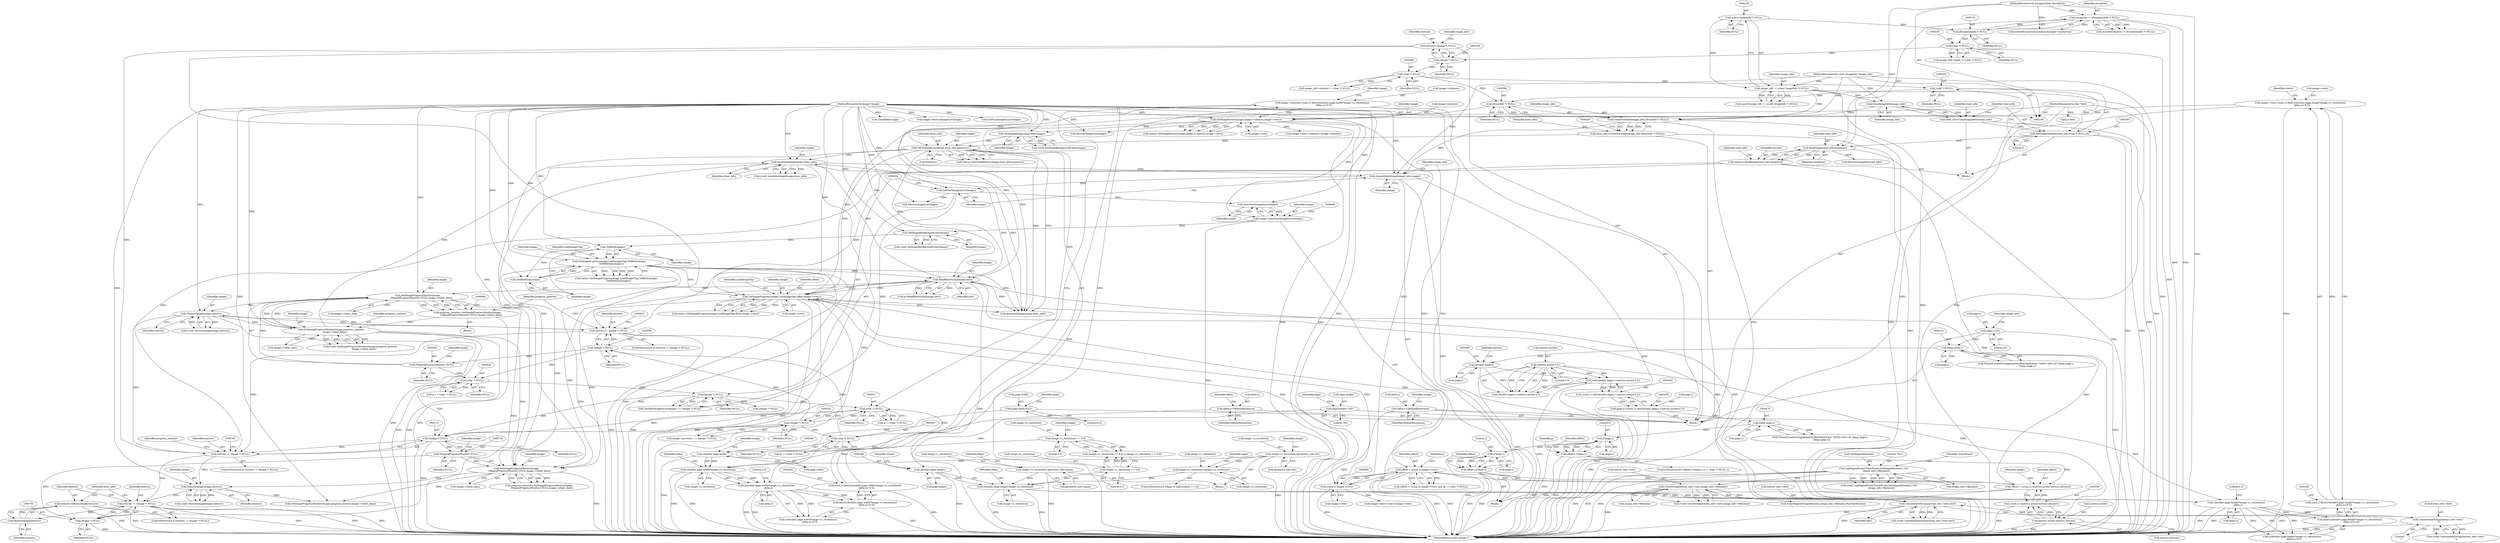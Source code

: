 digraph "0_ImageMagick_f6e9d0d9955e85bdd7540b251cd50d598dacc5e6_66@pointer" {
"1000755" [label="(Call,texture=DestroyImage(texture))"];
"1000757" [label="(Call,DestroyImage(texture))"];
"1000750" [label="(Call,texture != (Image *) NULL)"];
"1000733" [label="(Call,TextureImage(image,texture))"];
"1000723" [label="(Call,SetImageProgressMonitor(image,\n        (MagickProgressMonitor) NULL,image->client_data))"];
"1000623" [label="(Call,AnnotateImage(image,draw_info))"];
"1000615" [label="(Call,SetImageProgressMonitor(image,progress_monitor,\n          image->client_data))"];
"1000610" [label="(Call,TextureImage(image,texture))"];
"1000600" [label="(Call,SetImageProgressMonitor(image,\n          (MagickProgressMonitor) NULL,image->client_data))"];
"1000572" [label="(Call,ReadBlobString(image,text))"];
"1000558" [label="(Call,SetImageProgress(image,LoadImageTag,offset,image->rows))"];
"1000701" [label="(Call,SetImageProgress(image,LoadImagesTag,TellBlob(image),\n      GetBlobSize(image)))"];
"1000706" [label="(Call,GetBlobSize(image))"];
"1000704" [label="(Call,TellBlob(image))"];
"1000697" [label="(Call,SetImageBackgroundColor(image))"];
"1000683" [label="(Call,image=SyncNextImageInList(image))"];
"1000685" [label="(Call,SyncNextImageInList(image))"];
"1000651" [label="(Call,GetNextImageInList(image))"];
"1000646" [label="(Call,AcquireNextImage(image_info,image))"];
"1000387" [label="(Call,CloneDrawInfo(image_info,(DrawInfo *) NULL))"];
"1000354" [label="(Call,CloneImageInfo(image_info))"];
"1000123" [label="(Call,image_info != (const ImageInfo *) NULL)"];
"1000107" [label="(MethodParameterIn,const ImageInfo *image_info)"];
"1000125" [label="(Call,(const ImageInfo *) NULL)"];
"1000389" [label="(Call,(DrawInfo *) NULL)"];
"1000347" [label="(Call,(char *) NULL)"];
"1000339" [label="(Call,(Image *) NULL)"];
"1000244" [label="(Call,(char *) NULL)"];
"1000152" [label="(Call,(ExceptionInfo *) NULL)"];
"1000358" [label="(Call,(void *) NULL)"];
"1000108" [label="(MethodParameterIn,Image *image)"];
"1000428" [label="(Call,GetTypeMetrics(image,draw_info,&metrics))"];
"1000383" [label="(Call,SetImageBackgroundColor(image))"];
"1000301" [label="(Call,SetImageExtent(image,image->columns,image->rows))"];
"1000255" [label="(Call,image->columns=(size_t) floor((((double) page.width*image->x_resolution)/\n     delta.x)+0.5))"];
"1000259" [label="(Call,(size_t) floor((((double) page.width*image->x_resolution)/\n     delta.x)+0.5))"];
"1000261" [label="(Call,floor((((double) page.width*image->x_resolution)/\n     delta.x)+0.5))"];
"1000263" [label="(Call,((double) page.width*image->x_resolution)/\n     delta.x)"];
"1000264" [label="(Call,(double) page.width*image->x_resolution)"];
"1000265" [label="(Call,(double) page.width)"];
"1000219" [label="(Call,page.width=612)"];
"1000192" [label="(Call,image->x_resolution=geometry_info.rho)"];
"1000173" [label="(Call,image->x_resolution == 0.0)"];
"1000161" [label="(Call,delta.x=DefaultResolution)"];
"1000277" [label="(Call,image->rows=(size_t) floor((((double) page.height*image->y_resolution)/\n     delta.y)+0.5))"];
"1000281" [label="(Call,(size_t) floor((((double) page.height*image->y_resolution)/\n     delta.y)+0.5))"];
"1000283" [label="(Call,floor((((double) page.height*image->y_resolution)/\n     delta.y)+0.5))"];
"1000285" [label="(Call,((double) page.height*image->y_resolution)/\n     delta.y)"];
"1000286" [label="(Call,(double) page.height*image->y_resolution)"];
"1000287" [label="(Call,(double) page.height)"];
"1000224" [label="(Call,page.height=792)"];
"1000199" [label="(Call,image->y_resolution=geometry_info.sigma)"];
"1000178" [label="(Call,image->y_resolution == 0.0)"];
"1000212" [label="(Call,image->y_resolution=image->x_resolution)"];
"1000166" [label="(Call,delta.y=DefaultResolution)"];
"1000385" [label="(Call,draw_info=CloneDrawInfo(image_info,(DrawInfo *) NULL))"];
"1000536" [label="(Call,offset+=(ssize_t) (metrics.ascent-metrics.descent))"];
"1000538" [label="(Call,(ssize_t) (metrics.ascent-metrics.descent))"];
"1000540" [label="(Call,metrics.ascent-metrics.descent)"];
"1000453" [label="(Call,metrics.ascent-0.5)"];
"1000639" [label="(Call,offset=2*page.y)"];
"1000641" [label="(Call,2*page.y)"];
"1000509" [label="(Call,2*page.y)"];
"1000469" [label="(Call,(long) page.y)"];
"1000440" [label="(Call,page.y=(ssize_t) ceil((double) page.y+metrics.ascent-0.5))"];
"1000444" [label="(Call,(ssize_t) ceil((double) page.y+metrics.ascent-0.5))"];
"1000446" [label="(Call,ceil((double) page.y+metrics.ascent-0.5))"];
"1000448" [label="(Call,(double) page.y)"];
"1000413" [label="(Call,(long) page.y)"];
"1000234" [label="(Call,page.y=43)"];
"1000577" [label="(Call,offset < (ssize_t) image->rows)"];
"1000579" [label="(Call,(ssize_t) image->rows)"];
"1000507" [label="(Call,offset=2*page.y)"];
"1000522" [label="(Call,ConcatenateString(&draw_info->text,text))"];
"1000530" [label="(Call,ConcatenateString(&draw_info->text,\"\n\"))"];
"1000394" [label="(Call,CloneString(&draw_info->text,image_info->filename))"];
"1000142" [label="(Call,LogMagickEvent(TraceEvent,GetMagickModule(),\"%s\",\n      image_info->filename))"];
"1000109" [label="(MethodParameterIn,char *text)"];
"1000602" [label="(Call,(MagickProgressMonitor) NULL)"];
"1000593" [label="(Call,(Image *) NULL)"];
"1000552" [label="(Call,(Image *) NULL)"];
"1000516" [label="(Call,(char *) NULL)"];
"1000653" [label="(Call,(Image *) NULL)"];
"1000629" [label="(Call,(char *) NULL)"];
"1000586" [label="(Call,(char *) NULL)"];
"1000591" [label="(Call,texture != (Image *) NULL)"];
"1000337" [label="(Call,texture=(Image *) NULL)"];
"1000372" [label="(Call,texture=ReadImage(read_info,exception))"];
"1000374" [label="(Call,ReadImage(read_info,exception))"];
"1000356" [label="(Call,SetImageInfoBlob(read_info,(void *) NULL,0))"];
"1000352" [label="(Call,read_info=CloneImageInfo(image_info))"];
"1000150" [label="(Call,exception != (ExceptionInfo *) NULL)"];
"1000110" [label="(MethodParameterIn,ExceptionInfo *exception)"];
"1000598" [label="(Call,progress_monitor=SetImageProgressMonitor(image,\n          (MagickProgressMonitor) NULL,image->client_data))"];
"1000725" [label="(Call,(MagickProgressMonitor) NULL)"];
"1000716" [label="(Call,(Image *) NULL)"];
"1000714" [label="(Call,texture != (Image *) NULL)"];
"1000752" [label="(Call,(Image *) NULL)"];
"1000193" [label="(Call,image->x_resolution)"];
"1000588" [label="(Identifier,NULL)"];
"1000387" [label="(Call,CloneDrawInfo(image_info,(DrawInfo *) NULL))"];
"1000550" [label="(Identifier,image)"];
"1000355" [label="(Identifier,image_info)"];
"1000541" [label="(Call,metrics.ascent)"];
"1000507" [label="(Call,offset=2*page.y)"];
"1000200" [label="(Call,image->y_resolution)"];
"1000723" [label="(Call,SetImageProgressMonitor(image,\n        (MagickProgressMonitor) NULL,image->client_data))"];
"1000267" [label="(Call,page.width)"];
"1000183" [label="(Block,)"];
"1000647" [label="(Identifier,image_info)"];
"1000352" [label="(Call,read_info=CloneImageInfo(image_info))"];
"1000354" [label="(Call,CloneImageInfo(image_info))"];
"1000314" [label="(Call,InheritException(exception,&image->exception))"];
"1000203" [label="(Call,geometry_info.sigma)"];
"1000281" [label="(Call,(size_t) floor((((double) page.height*image->y_resolution)/\n     delta.y)+0.5))"];
"1000758" [label="(Identifier,texture)"];
"1000274" [label="(Identifier,delta)"];
"1000641" [label="(Call,2*page.y)"];
"1000629" [label="(Call,(char *) NULL)"];
"1000261" [label="(Call,floor((((double) page.width*image->x_resolution)/\n     delta.x)+0.5))"];
"1000697" [label="(Call,SetImageBackgroundColor(image))"];
"1000273" [label="(Call,delta.x)"];
"1000643" [label="(Call,page.y)"];
"1000306" [label="(Call,image->rows)"];
"1000662" [label="(Call,(Image *) NULL)"];
"1000552" [label="(Call,(Image *) NULL)"];
"1000270" [label="(Call,image->x_resolution)"];
"1000284" [label="(Call,(((double) page.height*image->y_resolution)/\n     delta.y)+0.5)"];
"1000161" [label="(Call,delta.x=DefaultResolution)"];
"1000143" [label="(Identifier,TraceEvent)"];
"1000665" [label="(Call,image->next->columns=image->columns)"];
"1000286" [label="(Call,(double) page.height*image->y_resolution)"];
"1000520" [label="(Call,(void) ConcatenateString(&draw_info->text,text))"];
"1000376" [label="(Identifier,exception)"];
"1000357" [label="(Identifier,read_info)"];
"1000386" [label="(Identifier,draw_info)"];
"1000558" [label="(Call,SetImageProgress(image,LoadImageTag,offset,image->rows))"];
"1000559" [label="(Identifier,image)"];
"1000283" [label="(Call,floor((((double) page.height*image->y_resolution)/\n     delta.y)+0.5))"];
"1000460" [label="(Call,FormatLocaleString(geometry,MaxTextExtent,\"0x0%+ld%+ld\",(long) page.x,\n    (long) page.y))"];
"1000339" [label="(Call,(Image *) NULL)"];
"1000219" [label="(Call,page.width=612)"];
"1000699" [label="(Call,status=SetImageProgress(image,LoadImagesTag,TellBlob(image),\n      GetBlobSize(image)))"];
"1000383" [label="(Call,SetImageBackgroundColor(image))"];
"1000698" [label="(Identifier,image)"];
"1000373" [label="(Identifier,texture)"];
"1000177" [label="(Literal,0.0)"];
"1000231" [label="(Identifier,page)"];
"1000617" [label="(Identifier,progress_monitor)"];
"1000429" [label="(Identifier,image)"];
"1000562" [label="(Call,image->rows)"];
"1000278" [label="(Call,image->rows)"];
"1000586" [label="(Call,(char *) NULL)"];
"1000123" [label="(Call,image_info != (const ImageInfo *) NULL)"];
"1000256" [label="(Call,image->columns)"];
"1000246" [label="(Identifier,NULL)"];
"1000381" [label="(Call,(void) SetImageBackgroundColor(image))"];
"1000142" [label="(Call,LogMagickEvent(TraceEvent,GetMagickModule(),\"%s\",\n      image_info->filename))"];
"1000285" [label="(Call,((double) page.height*image->y_resolution)/\n     delta.y)"];
"1000770" [label="(MethodReturn,static Image *)"];
"1000404" [label="(Call,FormatLocaleString(geometry,MaxTextExtent,\"0x0%+ld%+ld\",(long) page.x,\n    (long) page.y))"];
"1000591" [label="(Call,texture != (Image *) NULL)"];
"1000167" [label="(Call,delta.y)"];
"1000659" [label="(Call,DestroyImageList(image))"];
"1000276" [label="(Literal,0.5)"];
"1000374" [label="(Call,ReadImage(read_info,exception))"];
"1000358" [label="(Call,(void *) NULL)"];
"1000721" [label="(Call,progress_monitor=SetImageProgressMonitor(image,\n        (MagickProgressMonitor) NULL,image->client_data))"];
"1000650" [label="(Call,GetNextImageInList(image) == (Image *) NULL)"];
"1000756" [label="(Identifier,texture)"];
"1000379" [label="(Call,DestroyImageInfo(read_info))"];
"1000345" [label="(Identifier,image_info)"];
"1000199" [label="(Call,image->y_resolution=geometry_info.sigma)"];
"1000585" [label="(Identifier,p)"];
"1000615" [label="(Call,SetImageProgressMonitor(image,progress_monitor,\n          image->client_data))"];
"1000108" [label="(MethodParameterIn,Image *image)"];
"1000110" [label="(MethodParameterIn,ExceptionInfo *exception)"];
"1000605" [label="(Call,image->client_data)"];
"1000686" [label="(Identifier,image)"];
"1000577" [label="(Call,offset < (ssize_t) image->rows)"];
"1000621" [label="(Call,(void) AnnotateImage(image,draw_info))"];
"1000295" [label="(Call,delta.y)"];
"1000440" [label="(Call,page.y=(ssize_t) ceil((double) page.y+metrics.ascent-0.5))"];
"1000152" [label="(Call,(ExceptionInfo *) NULL)"];
"1000302" [label="(Identifier,image)"];
"1000765" [label="(Call,CloseBlob(image))"];
"1000212" [label="(Call,image->y_resolution=image->x_resolution)"];
"1000296" [label="(Identifier,delta)"];
"1000727" [label="(Identifier,NULL)"];
"1000431" [label="(Call,&metrics)"];
"1000255" [label="(Call,image->columns=(size_t) floor((((double) page.width*image->x_resolution)/\n     delta.x)+0.5))"];
"1000531" [label="(Call,&draw_info->text)"];
"1000608" [label="(Call,(void) TextureImage(image,texture))"];
"1000561" [label="(Identifier,offset)"];
"1000523" [label="(Call,&draw_info->text)"];
"1000221" [label="(Identifier,page)"];
"1000722" [label="(Identifier,progress_monitor)"];
"1000244" [label="(Call,(char *) NULL)"];
"1000174" [label="(Call,image->x_resolution)"];
"1000234" [label="(Call,page.y=43)"];
"1000124" [label="(Identifier,image_info)"];
"1000596" [label="(Block,)"];
"1000146" [label="(Call,image_info->filename)"];
"1000516" [label="(Call,(char *) NULL)"];
"1000375" [label="(Identifier,read_info)"];
"1000360" [label="(Identifier,NULL)"];
"1000757" [label="(Call,DestroyImage(texture))"];
"1000613" [label="(Call,(void) SetImageProgressMonitor(image,progress_monitor,\n          image->client_data))"];
"1000173" [label="(Call,image->x_resolution == 0.0)"];
"1000511" [label="(Call,page.y)"];
"1000299" [label="(Call,status=SetImageExtent(image,image->columns,image->rows))"];
"1000648" [label="(Identifier,image)"];
"1000240" [label="(Call,image_info->page != (char *) NULL)"];
"1000515" [label="(Identifier,p)"];
"1000235" [label="(Call,page.y)"];
"1000399" [label="(Call,image_info->filename)"];
"1000347" [label="(Call,(char *) NULL)"];
"1000389" [label="(Call,(DrawInfo *) NULL)"];
"1000755" [label="(Call,texture=DestroyImage(texture))"];
"1000725" [label="(Call,(MagickProgressMonitor) NULL)"];
"1000685" [label="(Call,SyncNextImageInList(image))"];
"1000430" [label="(Identifier,draw_info)"];
"1000572" [label="(Call,ReadBlobString(image,text))"];
"1000510" [label="(Literal,2)"];
"1000182" [label="(Literal,0.0)"];
"1000453" [label="(Call,metrics.ascent-0.5)"];
"1000444" [label="(Call,(ssize_t) ceil((double) page.y+metrics.ascent-0.5))"];
"1000457" [label="(Literal,0.5)"];
"1000469" [label="(Call,(long) page.y)"];
"1000702" [label="(Identifier,image)"];
"1000279" [label="(Identifier,image)"];
"1000298" [label="(Literal,0.5)"];
"1000612" [label="(Identifier,texture)"];
"1000226" [label="(Identifier,page)"];
"1000604" [label="(Identifier,NULL)"];
"1000530" [label="(Call,ConcatenateString(&draw_info->text,\"\n\"))"];
"1000695" [label="(Call,(void) SetImageBackgroundColor(image))"];
"1000570" [label="(Call,p=ReadBlobString(image,text))"];
"1000238" [label="(Literal,43)"];
"1000760" [label="(Identifier,draw_info)"];
"1000149" [label="(Call,assert(exception != (ExceptionInfo *) NULL))"];
"1000201" [label="(Identifier,image)"];
"1000652" [label="(Identifier,image)"];
"1000574" [label="(Identifier,text)"];
"1000180" [label="(Identifier,image)"];
"1000506" [label="(ControlStructure,for (offset=2*page.y; p != (char *) NULL; ))"];
"1000125" [label="(Call,(const ImageInfo *) NULL)"];
"1000395" [label="(Call,&draw_info->text)"];
"1000107" [label="(MethodParameterIn,const ImageInfo *image_info)"];
"1000623" [label="(Call,AnnotateImage(image,draw_info))"];
"1000749" [label="(ControlStructure,if (texture != (Image *) NULL))"];
"1000683" [label="(Call,image=SyncNextImageInList(image))"];
"1000653" [label="(Call,(Image *) NULL)"];
"1000731" [label="(Call,(void) TextureImage(image,texture))"];
"1000162" [label="(Call,delta.x)"];
"1000277" [label="(Call,image->rows=(size_t) floor((((double) page.height*image->y_resolution)/\n     delta.y)+0.5))"];
"1000718" [label="(Identifier,NULL)"];
"1000300" [label="(Identifier,status)"];
"1000415" [label="(Call,page.y)"];
"1000624" [label="(Identifier,image)"];
"1000223" [label="(Literal,612)"];
"1000356" [label="(Call,SetImageInfoBlob(read_info,(void *) NULL,0))"];
"1000242" [label="(Identifier,image_info)"];
"1000528" [label="(Call,(void) ConcatenateString(&draw_info->text,\"\n\"))"];
"1000301" [label="(Call,SetImageExtent(image,image->columns,image->rows))"];
"1000611" [label="(Identifier,image)"];
"1000225" [label="(Call,page.height)"];
"1000538" [label="(Call,(ssize_t) (metrics.ascent-metrics.descent))"];
"1000527" [label="(Identifier,text)"];
"1000321" [label="(Call,DestroyImageList(image))"];
"1000140" [label="(Call,(void) LogMagickEvent(TraceEvent,GetMagickModule(),\"%s\",\n      image_info->filename))"];
"1000172" [label="(Call,(image->x_resolution == 0.0) || (image->y_resolution == 0.0))"];
"1000573" [label="(Identifier,image)"];
"1000413" [label="(Call,(long) page.y)"];
"1000600" [label="(Call,SetImageProgressMonitor(image,\n          (MagickProgressMonitor) NULL,image->client_data))"];
"1000733" [label="(Call,TextureImage(image,texture))"];
"1000592" [label="(Identifier,texture)"];
"1000716" [label="(Call,(Image *) NULL)"];
"1000684" [label="(Identifier,image)"];
"1000122" [label="(Call,assert(image_info != (const ImageInfo *) NULL))"];
"1000751" [label="(Identifier,texture)"];
"1000224" [label="(Call,page.height=792)"];
"1000657" [label="(Call,image=DestroyImageList(image))"];
"1000548" [label="(Call,image->previous == (Image *) NULL)"];
"1000228" [label="(Literal,792)"];
"1000704" [label="(Call,TellBlob(image))"];
"1000535" [label="(Literal,\"\n\")"];
"1000724" [label="(Identifier,image)"];
"1000646" [label="(Call,AcquireNextImage(image_info,image))"];
"1000166" [label="(Call,delta.y=DefaultResolution)"];
"1000581" [label="(Call,image->rows)"];
"1000384" [label="(Identifier,image)"];
"1000735" [label="(Identifier,texture)"];
"1000428" [label="(Call,GetTypeMetrics(image,draw_info,&metrics))"];
"1000259" [label="(Call,(size_t) floor((((double) page.width*image->x_resolution)/\n     delta.x)+0.5))"];
"1000385" [label="(Call,draw_info=CloneDrawInfo(image_info,(DrawInfo *) NULL))"];
"1000196" [label="(Call,geometry_info.rho)"];
"1000447" [label="(Call,(double) page.y+metrics.ascent-0.5)"];
"1000554" [label="(Identifier,NULL)"];
"1000265" [label="(Call,(double) page.width)"];
"1000151" [label="(Identifier,exception)"];
"1000394" [label="(Call,CloneString(&draw_info->text,image_info->filename))"];
"1000734" [label="(Identifier,image)"];
"1000750" [label="(Call,texture != (Image *) NULL)"];
"1000706" [label="(Call,GetBlobSize(image))"];
"1000509" [label="(Call,2*page.y)"];
"1000627" [label="(Call,p == (char *) NULL)"];
"1000705" [label="(Identifier,image)"];
"1000595" [label="(Identifier,NULL)"];
"1000343" [label="(Call,image_info->texture != (char *) NULL)"];
"1000579" [label="(Call,(ssize_t) image->rows)"];
"1000391" [label="(Identifier,NULL)"];
"1000540" [label="(Call,metrics.ascent-metrics.descent)"];
"1000179" [label="(Call,image->y_resolution)"];
"1000111" [label="(Block,)"];
"1000206" [label="(ControlStructure,if ((flags & SigmaValue) == 0))"];
"1000651" [label="(Call,GetNextImageInList(image))"];
"1000602" [label="(Call,(MagickProgressMonitor) NULL)"];
"1000519" [label="(Block,)"];
"1000576" [label="(Call,(offset < (ssize_t) image->rows) && (p != (char *) NULL))"];
"1000441" [label="(Call,page.y)"];
"1000264" [label="(Call,(double) page.width*image->x_resolution)"];
"1000746" [label="(Call,AnnotateImage(image,draw_info))"];
"1000655" [label="(Identifier,NULL)"];
"1000503" [label="(Call,p=text)"];
"1000484" [label="(Call,CopyMagickString(filename,image_info->filename,MaxTextExtent))"];
"1000263" [label="(Call,((double) page.width*image->x_resolution)/\n     delta.x)"];
"1000426" [label="(Call,status=GetTypeMetrics(image,draw_info,&metrics))"];
"1000220" [label="(Call,page.width)"];
"1000625" [label="(Identifier,draw_info)"];
"1000287" [label="(Call,(double) page.height)"];
"1000606" [label="(Identifier,image)"];
"1000165" [label="(Identifier,DefaultResolution)"];
"1000518" [label="(Identifier,NULL)"];
"1000353" [label="(Identifier,read_info)"];
"1000640" [label="(Identifier,offset)"];
"1000448" [label="(Call,(double) page.y)"];
"1000537" [label="(Identifier,offset)"];
"1000262" [label="(Call,(((double) page.width*image->x_resolution)/\n     delta.x)+0.5)"];
"1000674" [label="(Call,image->next->rows=image->rows)"];
"1000590" [label="(ControlStructure,if (texture != (Image *) NULL))"];
"1000454" [label="(Call,metrics.ascent)"];
"1000341" [label="(Identifier,NULL)"];
"1000338" [label="(Identifier,texture)"];
"1000601" [label="(Identifier,image)"];
"1000584" [label="(Call,p != (char *) NULL)"];
"1000471" [label="(Call,page.y)"];
"1000154" [label="(Identifier,NULL)"];
"1000556" [label="(Call,status=SetImageProgress(image,LoadImageTag,offset,image->rows))"];
"1000168" [label="(Identifier,delta)"];
"1000508" [label="(Identifier,offset)"];
"1000361" [label="(Literal,0)"];
"1000372" [label="(Call,texture=ReadImage(read_info,exception))"];
"1000536" [label="(Call,offset+=(ssize_t) (metrics.ascent-metrics.descent))"];
"1000450" [label="(Call,page.y)"];
"1000213" [label="(Call,image->y_resolution)"];
"1000349" [label="(Identifier,NULL)"];
"1000127" [label="(Identifier,NULL)"];
"1000175" [label="(Identifier,image)"];
"1000178" [label="(Call,image->y_resolution == 0.0)"];
"1000292" [label="(Call,image->y_resolution)"];
"1000754" [label="(Identifier,NULL)"];
"1000578" [label="(Identifier,offset)"];
"1000544" [label="(Call,metrics.descent)"];
"1000713" [label="(ControlStructure,if (texture != (Image *) NULL))"];
"1000170" [label="(Identifier,DefaultResolution)"];
"1000610" [label="(Call,TextureImage(image,texture))"];
"1000337" [label="(Call,texture=(Image *) NULL)"];
"1000522" [label="(Call,ConcatenateString(&draw_info->text,text))"];
"1000639" [label="(Call,offset=2*page.y)"];
"1000729" [label="(Identifier,image)"];
"1000768" [label="(Call,GetFirstImageInList(image))"];
"1000514" [label="(Call,p != (char *) NULL)"];
"1000144" [label="(Call,GetMagickModule())"];
"1000150" [label="(Call,exception != (ExceptionInfo *) NULL)"];
"1000109" [label="(MethodParameterIn,char *text)"];
"1000289" [label="(Call,page.height)"];
"1000303" [label="(Call,image->columns)"];
"1000752" [label="(Call,(Image *) NULL)"];
"1000446" [label="(Call,ceil((double) page.y+metrics.ascent-0.5))"];
"1000728" [label="(Call,image->client_data)"];
"1000192" [label="(Call,image->x_resolution=geometry_info.rho)"];
"1000707" [label="(Identifier,image)"];
"1000271" [label="(Identifier,image)"];
"1000593" [label="(Call,(Image *) NULL)"];
"1000703" [label="(Identifier,LoadImagesTag)"];
"1000209" [label="(Identifier,flags)"];
"1000455" [label="(Identifier,metrics)"];
"1000145" [label="(Literal,\"%s\")"];
"1000642" [label="(Literal,2)"];
"1000631" [label="(Identifier,NULL)"];
"1000618" [label="(Call,image->client_data)"];
"1000616" [label="(Identifier,image)"];
"1000599" [label="(Identifier,progress_monitor)"];
"1000392" [label="(Call,(void) CloneString(&draw_info->text,image_info->filename))"];
"1000714" [label="(Call,texture != (Image *) NULL)"];
"1000216" [label="(Call,image->x_resolution)"];
"1000388" [label="(Identifier,image_info)"];
"1000350" [label="(Block,)"];
"1000560" [label="(Identifier,LoadImageTag)"];
"1000293" [label="(Identifier,image)"];
"1000378" [label="(Identifier,read_info)"];
"1000701" [label="(Call,SetImageProgress(image,LoadImagesTag,TellBlob(image),\n      GetBlobSize(image)))"];
"1000738" [label="(Call,SetImageProgressMonitor(image,progress_monitor,image->client_data))"];
"1000715" [label="(Identifier,texture)"];
"1000598" [label="(Call,progress_monitor=SetImageProgressMonitor(image,\n          (MagickProgressMonitor) NULL,image->client_data))"];
"1000755" -> "1000749"  [label="AST: "];
"1000755" -> "1000757"  [label="CFG: "];
"1000756" -> "1000755"  [label="AST: "];
"1000757" -> "1000755"  [label="AST: "];
"1000760" -> "1000755"  [label="CFG: "];
"1000755" -> "1000770"  [label="DDG: "];
"1000755" -> "1000770"  [label="DDG: "];
"1000757" -> "1000755"  [label="DDG: "];
"1000757" -> "1000758"  [label="CFG: "];
"1000758" -> "1000757"  [label="AST: "];
"1000750" -> "1000757"  [label="DDG: "];
"1000750" -> "1000749"  [label="AST: "];
"1000750" -> "1000752"  [label="CFG: "];
"1000751" -> "1000750"  [label="AST: "];
"1000752" -> "1000750"  [label="AST: "];
"1000756" -> "1000750"  [label="CFG: "];
"1000760" -> "1000750"  [label="CFG: "];
"1000750" -> "1000770"  [label="DDG: "];
"1000750" -> "1000770"  [label="DDG: "];
"1000750" -> "1000770"  [label="DDG: "];
"1000733" -> "1000750"  [label="DDG: "];
"1000714" -> "1000750"  [label="DDG: "];
"1000752" -> "1000750"  [label="DDG: "];
"1000733" -> "1000731"  [label="AST: "];
"1000733" -> "1000735"  [label="CFG: "];
"1000734" -> "1000733"  [label="AST: "];
"1000735" -> "1000733"  [label="AST: "];
"1000731" -> "1000733"  [label="CFG: "];
"1000733" -> "1000731"  [label="DDG: "];
"1000733" -> "1000731"  [label="DDG: "];
"1000723" -> "1000733"  [label="DDG: "];
"1000108" -> "1000733"  [label="DDG: "];
"1000714" -> "1000733"  [label="DDG: "];
"1000733" -> "1000738"  [label="DDG: "];
"1000723" -> "1000721"  [label="AST: "];
"1000723" -> "1000728"  [label="CFG: "];
"1000724" -> "1000723"  [label="AST: "];
"1000725" -> "1000723"  [label="AST: "];
"1000728" -> "1000723"  [label="AST: "];
"1000721" -> "1000723"  [label="CFG: "];
"1000723" -> "1000770"  [label="DDG: "];
"1000723" -> "1000721"  [label="DDG: "];
"1000723" -> "1000721"  [label="DDG: "];
"1000723" -> "1000721"  [label="DDG: "];
"1000623" -> "1000723"  [label="DDG: "];
"1000558" -> "1000723"  [label="DDG: "];
"1000701" -> "1000723"  [label="DDG: "];
"1000572" -> "1000723"  [label="DDG: "];
"1000428" -> "1000723"  [label="DDG: "];
"1000108" -> "1000723"  [label="DDG: "];
"1000725" -> "1000723"  [label="DDG: "];
"1000615" -> "1000723"  [label="DDG: "];
"1000723" -> "1000738"  [label="DDG: "];
"1000623" -> "1000621"  [label="AST: "];
"1000623" -> "1000625"  [label="CFG: "];
"1000624" -> "1000623"  [label="AST: "];
"1000625" -> "1000623"  [label="AST: "];
"1000621" -> "1000623"  [label="CFG: "];
"1000623" -> "1000770"  [label="DDG: "];
"1000623" -> "1000621"  [label="DDG: "];
"1000623" -> "1000621"  [label="DDG: "];
"1000615" -> "1000623"  [label="DDG: "];
"1000572" -> "1000623"  [label="DDG: "];
"1000108" -> "1000623"  [label="DDG: "];
"1000428" -> "1000623"  [label="DDG: "];
"1000623" -> "1000646"  [label="DDG: "];
"1000623" -> "1000746"  [label="DDG: "];
"1000623" -> "1000746"  [label="DDG: "];
"1000615" -> "1000613"  [label="AST: "];
"1000615" -> "1000618"  [label="CFG: "];
"1000616" -> "1000615"  [label="AST: "];
"1000617" -> "1000615"  [label="AST: "];
"1000618" -> "1000615"  [label="AST: "];
"1000613" -> "1000615"  [label="CFG: "];
"1000615" -> "1000770"  [label="DDG: "];
"1000615" -> "1000770"  [label="DDG: "];
"1000615" -> "1000600"  [label="DDG: "];
"1000615" -> "1000613"  [label="DDG: "];
"1000615" -> "1000613"  [label="DDG: "];
"1000615" -> "1000613"  [label="DDG: "];
"1000610" -> "1000615"  [label="DDG: "];
"1000108" -> "1000615"  [label="DDG: "];
"1000598" -> "1000615"  [label="DDG: "];
"1000600" -> "1000615"  [label="DDG: "];
"1000610" -> "1000608"  [label="AST: "];
"1000610" -> "1000612"  [label="CFG: "];
"1000611" -> "1000610"  [label="AST: "];
"1000612" -> "1000610"  [label="AST: "];
"1000608" -> "1000610"  [label="CFG: "];
"1000610" -> "1000770"  [label="DDG: "];
"1000610" -> "1000591"  [label="DDG: "];
"1000610" -> "1000608"  [label="DDG: "];
"1000610" -> "1000608"  [label="DDG: "];
"1000600" -> "1000610"  [label="DDG: "];
"1000108" -> "1000610"  [label="DDG: "];
"1000591" -> "1000610"  [label="DDG: "];
"1000610" -> "1000714"  [label="DDG: "];
"1000600" -> "1000598"  [label="AST: "];
"1000600" -> "1000605"  [label="CFG: "];
"1000601" -> "1000600"  [label="AST: "];
"1000602" -> "1000600"  [label="AST: "];
"1000605" -> "1000600"  [label="AST: "];
"1000598" -> "1000600"  [label="CFG: "];
"1000600" -> "1000770"  [label="DDG: "];
"1000600" -> "1000598"  [label="DDG: "];
"1000600" -> "1000598"  [label="DDG: "];
"1000600" -> "1000598"  [label="DDG: "];
"1000572" -> "1000600"  [label="DDG: "];
"1000108" -> "1000600"  [label="DDG: "];
"1000602" -> "1000600"  [label="DDG: "];
"1000572" -> "1000570"  [label="AST: "];
"1000572" -> "1000574"  [label="CFG: "];
"1000573" -> "1000572"  [label="AST: "];
"1000574" -> "1000572"  [label="AST: "];
"1000570" -> "1000572"  [label="CFG: "];
"1000572" -> "1000770"  [label="DDG: "];
"1000572" -> "1000522"  [label="DDG: "];
"1000572" -> "1000558"  [label="DDG: "];
"1000572" -> "1000570"  [label="DDG: "];
"1000572" -> "1000570"  [label="DDG: "];
"1000558" -> "1000572"  [label="DDG: "];
"1000701" -> "1000572"  [label="DDG: "];
"1000428" -> "1000572"  [label="DDG: "];
"1000108" -> "1000572"  [label="DDG: "];
"1000522" -> "1000572"  [label="DDG: "];
"1000109" -> "1000572"  [label="DDG: "];
"1000572" -> "1000746"  [label="DDG: "];
"1000558" -> "1000556"  [label="AST: "];
"1000558" -> "1000562"  [label="CFG: "];
"1000559" -> "1000558"  [label="AST: "];
"1000560" -> "1000558"  [label="AST: "];
"1000561" -> "1000558"  [label="AST: "];
"1000562" -> "1000558"  [label="AST: "];
"1000556" -> "1000558"  [label="CFG: "];
"1000558" -> "1000770"  [label="DDG: "];
"1000558" -> "1000770"  [label="DDG: "];
"1000558" -> "1000770"  [label="DDG: "];
"1000558" -> "1000556"  [label="DDG: "];
"1000558" -> "1000556"  [label="DDG: "];
"1000558" -> "1000556"  [label="DDG: "];
"1000558" -> "1000556"  [label="DDG: "];
"1000701" -> "1000558"  [label="DDG: "];
"1000428" -> "1000558"  [label="DDG: "];
"1000108" -> "1000558"  [label="DDG: "];
"1000536" -> "1000558"  [label="DDG: "];
"1000301" -> "1000558"  [label="DDG: "];
"1000579" -> "1000558"  [label="DDG: "];
"1000558" -> "1000577"  [label="DDG: "];
"1000558" -> "1000579"  [label="DDG: "];
"1000558" -> "1000746"  [label="DDG: "];
"1000701" -> "1000699"  [label="AST: "];
"1000701" -> "1000706"  [label="CFG: "];
"1000702" -> "1000701"  [label="AST: "];
"1000703" -> "1000701"  [label="AST: "];
"1000704" -> "1000701"  [label="AST: "];
"1000706" -> "1000701"  [label="AST: "];
"1000699" -> "1000701"  [label="CFG: "];
"1000701" -> "1000770"  [label="DDG: "];
"1000701" -> "1000770"  [label="DDG: "];
"1000701" -> "1000770"  [label="DDG: "];
"1000701" -> "1000699"  [label="DDG: "];
"1000701" -> "1000699"  [label="DDG: "];
"1000701" -> "1000699"  [label="DDG: "];
"1000701" -> "1000699"  [label="DDG: "];
"1000706" -> "1000701"  [label="DDG: "];
"1000108" -> "1000701"  [label="DDG: "];
"1000704" -> "1000701"  [label="DDG: "];
"1000701" -> "1000746"  [label="DDG: "];
"1000706" -> "1000707"  [label="CFG: "];
"1000707" -> "1000706"  [label="AST: "];
"1000704" -> "1000706"  [label="DDG: "];
"1000108" -> "1000706"  [label="DDG: "];
"1000704" -> "1000705"  [label="CFG: "];
"1000705" -> "1000704"  [label="AST: "];
"1000707" -> "1000704"  [label="CFG: "];
"1000697" -> "1000704"  [label="DDG: "];
"1000108" -> "1000704"  [label="DDG: "];
"1000697" -> "1000695"  [label="AST: "];
"1000697" -> "1000698"  [label="CFG: "];
"1000698" -> "1000697"  [label="AST: "];
"1000695" -> "1000697"  [label="CFG: "];
"1000697" -> "1000695"  [label="DDG: "];
"1000683" -> "1000697"  [label="DDG: "];
"1000108" -> "1000697"  [label="DDG: "];
"1000683" -> "1000519"  [label="AST: "];
"1000683" -> "1000685"  [label="CFG: "];
"1000684" -> "1000683"  [label="AST: "];
"1000685" -> "1000683"  [label="AST: "];
"1000688" -> "1000683"  [label="CFG: "];
"1000683" -> "1000770"  [label="DDG: "];
"1000685" -> "1000683"  [label="DDG: "];
"1000108" -> "1000683"  [label="DDG: "];
"1000685" -> "1000686"  [label="CFG: "];
"1000686" -> "1000685"  [label="AST: "];
"1000651" -> "1000685"  [label="DDG: "];
"1000108" -> "1000685"  [label="DDG: "];
"1000651" -> "1000650"  [label="AST: "];
"1000651" -> "1000652"  [label="CFG: "];
"1000652" -> "1000651"  [label="AST: "];
"1000654" -> "1000651"  [label="CFG: "];
"1000651" -> "1000650"  [label="DDG: "];
"1000646" -> "1000651"  [label="DDG: "];
"1000108" -> "1000651"  [label="DDG: "];
"1000651" -> "1000659"  [label="DDG: "];
"1000646" -> "1000519"  [label="AST: "];
"1000646" -> "1000648"  [label="CFG: "];
"1000647" -> "1000646"  [label="AST: "];
"1000648" -> "1000646"  [label="AST: "];
"1000652" -> "1000646"  [label="CFG: "];
"1000646" -> "1000770"  [label="DDG: "];
"1000646" -> "1000770"  [label="DDG: "];
"1000387" -> "1000646"  [label="DDG: "];
"1000107" -> "1000646"  [label="DDG: "];
"1000108" -> "1000646"  [label="DDG: "];
"1000387" -> "1000385"  [label="AST: "];
"1000387" -> "1000389"  [label="CFG: "];
"1000388" -> "1000387"  [label="AST: "];
"1000389" -> "1000387"  [label="AST: "];
"1000385" -> "1000387"  [label="CFG: "];
"1000387" -> "1000770"  [label="DDG: "];
"1000387" -> "1000770"  [label="DDG: "];
"1000387" -> "1000385"  [label="DDG: "];
"1000387" -> "1000385"  [label="DDG: "];
"1000354" -> "1000387"  [label="DDG: "];
"1000123" -> "1000387"  [label="DDG: "];
"1000107" -> "1000387"  [label="DDG: "];
"1000389" -> "1000387"  [label="DDG: "];
"1000354" -> "1000352"  [label="AST: "];
"1000354" -> "1000355"  [label="CFG: "];
"1000355" -> "1000354"  [label="AST: "];
"1000352" -> "1000354"  [label="CFG: "];
"1000354" -> "1000352"  [label="DDG: "];
"1000123" -> "1000354"  [label="DDG: "];
"1000107" -> "1000354"  [label="DDG: "];
"1000123" -> "1000122"  [label="AST: "];
"1000123" -> "1000125"  [label="CFG: "];
"1000124" -> "1000123"  [label="AST: "];
"1000125" -> "1000123"  [label="AST: "];
"1000122" -> "1000123"  [label="CFG: "];
"1000123" -> "1000770"  [label="DDG: "];
"1000123" -> "1000770"  [label="DDG: "];
"1000123" -> "1000122"  [label="DDG: "];
"1000123" -> "1000122"  [label="DDG: "];
"1000107" -> "1000123"  [label="DDG: "];
"1000125" -> "1000123"  [label="DDG: "];
"1000107" -> "1000106"  [label="AST: "];
"1000107" -> "1000770"  [label="DDG: "];
"1000125" -> "1000127"  [label="CFG: "];
"1000126" -> "1000125"  [label="AST: "];
"1000127" -> "1000125"  [label="AST: "];
"1000125" -> "1000152"  [label="DDG: "];
"1000389" -> "1000391"  [label="CFG: "];
"1000390" -> "1000389"  [label="AST: "];
"1000391" -> "1000389"  [label="AST: "];
"1000347" -> "1000389"  [label="DDG: "];
"1000358" -> "1000389"  [label="DDG: "];
"1000389" -> "1000516"  [label="DDG: "];
"1000347" -> "1000343"  [label="AST: "];
"1000347" -> "1000349"  [label="CFG: "];
"1000348" -> "1000347"  [label="AST: "];
"1000349" -> "1000347"  [label="AST: "];
"1000343" -> "1000347"  [label="CFG: "];
"1000347" -> "1000343"  [label="DDG: "];
"1000339" -> "1000347"  [label="DDG: "];
"1000347" -> "1000358"  [label="DDG: "];
"1000339" -> "1000337"  [label="AST: "];
"1000339" -> "1000341"  [label="CFG: "];
"1000340" -> "1000339"  [label="AST: "];
"1000341" -> "1000339"  [label="AST: "];
"1000337" -> "1000339"  [label="CFG: "];
"1000339" -> "1000337"  [label="DDG: "];
"1000244" -> "1000339"  [label="DDG: "];
"1000244" -> "1000240"  [label="AST: "];
"1000244" -> "1000246"  [label="CFG: "];
"1000245" -> "1000244"  [label="AST: "];
"1000246" -> "1000244"  [label="AST: "];
"1000240" -> "1000244"  [label="CFG: "];
"1000244" -> "1000770"  [label="DDG: "];
"1000244" -> "1000240"  [label="DDG: "];
"1000152" -> "1000244"  [label="DDG: "];
"1000152" -> "1000150"  [label="AST: "];
"1000152" -> "1000154"  [label="CFG: "];
"1000153" -> "1000152"  [label="AST: "];
"1000154" -> "1000152"  [label="AST: "];
"1000150" -> "1000152"  [label="CFG: "];
"1000152" -> "1000150"  [label="DDG: "];
"1000358" -> "1000356"  [label="AST: "];
"1000358" -> "1000360"  [label="CFG: "];
"1000359" -> "1000358"  [label="AST: "];
"1000360" -> "1000358"  [label="AST: "];
"1000361" -> "1000358"  [label="CFG: "];
"1000358" -> "1000356"  [label="DDG: "];
"1000108" -> "1000106"  [label="AST: "];
"1000108" -> "1000770"  [label="DDG: "];
"1000108" -> "1000301"  [label="DDG: "];
"1000108" -> "1000321"  [label="DDG: "];
"1000108" -> "1000383"  [label="DDG: "];
"1000108" -> "1000428"  [label="DDG: "];
"1000108" -> "1000657"  [label="DDG: "];
"1000108" -> "1000659"  [label="DDG: "];
"1000108" -> "1000738"  [label="DDG: "];
"1000108" -> "1000746"  [label="DDG: "];
"1000108" -> "1000765"  [label="DDG: "];
"1000108" -> "1000768"  [label="DDG: "];
"1000428" -> "1000426"  [label="AST: "];
"1000428" -> "1000431"  [label="CFG: "];
"1000429" -> "1000428"  [label="AST: "];
"1000430" -> "1000428"  [label="AST: "];
"1000431" -> "1000428"  [label="AST: "];
"1000426" -> "1000428"  [label="CFG: "];
"1000428" -> "1000770"  [label="DDG: "];
"1000428" -> "1000426"  [label="DDG: "];
"1000428" -> "1000426"  [label="DDG: "];
"1000428" -> "1000426"  [label="DDG: "];
"1000383" -> "1000428"  [label="DDG: "];
"1000385" -> "1000428"  [label="DDG: "];
"1000428" -> "1000746"  [label="DDG: "];
"1000428" -> "1000746"  [label="DDG: "];
"1000383" -> "1000381"  [label="AST: "];
"1000383" -> "1000384"  [label="CFG: "];
"1000384" -> "1000383"  [label="AST: "];
"1000381" -> "1000383"  [label="CFG: "];
"1000383" -> "1000381"  [label="DDG: "];
"1000301" -> "1000383"  [label="DDG: "];
"1000301" -> "1000299"  [label="AST: "];
"1000301" -> "1000306"  [label="CFG: "];
"1000302" -> "1000301"  [label="AST: "];
"1000303" -> "1000301"  [label="AST: "];
"1000306" -> "1000301"  [label="AST: "];
"1000299" -> "1000301"  [label="CFG: "];
"1000301" -> "1000770"  [label="DDG: "];
"1000301" -> "1000770"  [label="DDG: "];
"1000301" -> "1000299"  [label="DDG: "];
"1000301" -> "1000299"  [label="DDG: "];
"1000301" -> "1000299"  [label="DDG: "];
"1000255" -> "1000301"  [label="DDG: "];
"1000277" -> "1000301"  [label="DDG: "];
"1000301" -> "1000321"  [label="DDG: "];
"1000301" -> "1000579"  [label="DDG: "];
"1000301" -> "1000665"  [label="DDG: "];
"1000255" -> "1000111"  [label="AST: "];
"1000255" -> "1000259"  [label="CFG: "];
"1000256" -> "1000255"  [label="AST: "];
"1000259" -> "1000255"  [label="AST: "];
"1000279" -> "1000255"  [label="CFG: "];
"1000255" -> "1000770"  [label="DDG: "];
"1000259" -> "1000255"  [label="DDG: "];
"1000259" -> "1000261"  [label="CFG: "];
"1000260" -> "1000259"  [label="AST: "];
"1000261" -> "1000259"  [label="AST: "];
"1000259" -> "1000770"  [label="DDG: "];
"1000261" -> "1000259"  [label="DDG: "];
"1000261" -> "1000262"  [label="CFG: "];
"1000262" -> "1000261"  [label="AST: "];
"1000261" -> "1000770"  [label="DDG: "];
"1000263" -> "1000261"  [label="DDG: "];
"1000263" -> "1000261"  [label="DDG: "];
"1000263" -> "1000262"  [label="AST: "];
"1000263" -> "1000273"  [label="CFG: "];
"1000264" -> "1000263"  [label="AST: "];
"1000273" -> "1000263"  [label="AST: "];
"1000276" -> "1000263"  [label="CFG: "];
"1000263" -> "1000770"  [label="DDG: "];
"1000263" -> "1000770"  [label="DDG: "];
"1000263" -> "1000262"  [label="DDG: "];
"1000263" -> "1000262"  [label="DDG: "];
"1000264" -> "1000263"  [label="DDG: "];
"1000264" -> "1000263"  [label="DDG: "];
"1000161" -> "1000263"  [label="DDG: "];
"1000264" -> "1000270"  [label="CFG: "];
"1000265" -> "1000264"  [label="AST: "];
"1000270" -> "1000264"  [label="AST: "];
"1000274" -> "1000264"  [label="CFG: "];
"1000264" -> "1000770"  [label="DDG: "];
"1000264" -> "1000770"  [label="DDG: "];
"1000265" -> "1000264"  [label="DDG: "];
"1000192" -> "1000264"  [label="DDG: "];
"1000173" -> "1000264"  [label="DDG: "];
"1000265" -> "1000267"  [label="CFG: "];
"1000266" -> "1000265"  [label="AST: "];
"1000267" -> "1000265"  [label="AST: "];
"1000271" -> "1000265"  [label="CFG: "];
"1000265" -> "1000770"  [label="DDG: "];
"1000219" -> "1000265"  [label="DDG: "];
"1000219" -> "1000111"  [label="AST: "];
"1000219" -> "1000223"  [label="CFG: "];
"1000220" -> "1000219"  [label="AST: "];
"1000223" -> "1000219"  [label="AST: "];
"1000226" -> "1000219"  [label="CFG: "];
"1000192" -> "1000183"  [label="AST: "];
"1000192" -> "1000196"  [label="CFG: "];
"1000193" -> "1000192"  [label="AST: "];
"1000196" -> "1000192"  [label="AST: "];
"1000201" -> "1000192"  [label="CFG: "];
"1000192" -> "1000770"  [label="DDG: "];
"1000192" -> "1000212"  [label="DDG: "];
"1000173" -> "1000172"  [label="AST: "];
"1000173" -> "1000177"  [label="CFG: "];
"1000174" -> "1000173"  [label="AST: "];
"1000177" -> "1000173"  [label="AST: "];
"1000180" -> "1000173"  [label="CFG: "];
"1000172" -> "1000173"  [label="CFG: "];
"1000173" -> "1000172"  [label="DDG: "];
"1000173" -> "1000172"  [label="DDG: "];
"1000161" -> "1000111"  [label="AST: "];
"1000161" -> "1000165"  [label="CFG: "];
"1000162" -> "1000161"  [label="AST: "];
"1000165" -> "1000161"  [label="AST: "];
"1000168" -> "1000161"  [label="CFG: "];
"1000277" -> "1000111"  [label="AST: "];
"1000277" -> "1000281"  [label="CFG: "];
"1000278" -> "1000277"  [label="AST: "];
"1000281" -> "1000277"  [label="AST: "];
"1000300" -> "1000277"  [label="CFG: "];
"1000277" -> "1000770"  [label="DDG: "];
"1000281" -> "1000277"  [label="DDG: "];
"1000281" -> "1000283"  [label="CFG: "];
"1000282" -> "1000281"  [label="AST: "];
"1000283" -> "1000281"  [label="AST: "];
"1000281" -> "1000770"  [label="DDG: "];
"1000283" -> "1000281"  [label="DDG: "];
"1000283" -> "1000284"  [label="CFG: "];
"1000284" -> "1000283"  [label="AST: "];
"1000283" -> "1000770"  [label="DDG: "];
"1000285" -> "1000283"  [label="DDG: "];
"1000285" -> "1000283"  [label="DDG: "];
"1000285" -> "1000284"  [label="AST: "];
"1000285" -> "1000295"  [label="CFG: "];
"1000286" -> "1000285"  [label="AST: "];
"1000295" -> "1000285"  [label="AST: "];
"1000298" -> "1000285"  [label="CFG: "];
"1000285" -> "1000770"  [label="DDG: "];
"1000285" -> "1000770"  [label="DDG: "];
"1000285" -> "1000284"  [label="DDG: "];
"1000285" -> "1000284"  [label="DDG: "];
"1000286" -> "1000285"  [label="DDG: "];
"1000286" -> "1000285"  [label="DDG: "];
"1000166" -> "1000285"  [label="DDG: "];
"1000286" -> "1000292"  [label="CFG: "];
"1000287" -> "1000286"  [label="AST: "];
"1000292" -> "1000286"  [label="AST: "];
"1000296" -> "1000286"  [label="CFG: "];
"1000286" -> "1000770"  [label="DDG: "];
"1000286" -> "1000770"  [label="DDG: "];
"1000287" -> "1000286"  [label="DDG: "];
"1000199" -> "1000286"  [label="DDG: "];
"1000178" -> "1000286"  [label="DDG: "];
"1000212" -> "1000286"  [label="DDG: "];
"1000287" -> "1000289"  [label="CFG: "];
"1000288" -> "1000287"  [label="AST: "];
"1000289" -> "1000287"  [label="AST: "];
"1000293" -> "1000287"  [label="CFG: "];
"1000287" -> "1000770"  [label="DDG: "];
"1000224" -> "1000287"  [label="DDG: "];
"1000224" -> "1000111"  [label="AST: "];
"1000224" -> "1000228"  [label="CFG: "];
"1000225" -> "1000224"  [label="AST: "];
"1000228" -> "1000224"  [label="AST: "];
"1000231" -> "1000224"  [label="CFG: "];
"1000199" -> "1000183"  [label="AST: "];
"1000199" -> "1000203"  [label="CFG: "];
"1000200" -> "1000199"  [label="AST: "];
"1000203" -> "1000199"  [label="AST: "];
"1000209" -> "1000199"  [label="CFG: "];
"1000199" -> "1000770"  [label="DDG: "];
"1000178" -> "1000172"  [label="AST: "];
"1000178" -> "1000182"  [label="CFG: "];
"1000179" -> "1000178"  [label="AST: "];
"1000182" -> "1000178"  [label="AST: "];
"1000172" -> "1000178"  [label="CFG: "];
"1000178" -> "1000172"  [label="DDG: "];
"1000178" -> "1000172"  [label="DDG: "];
"1000212" -> "1000206"  [label="AST: "];
"1000212" -> "1000216"  [label="CFG: "];
"1000213" -> "1000212"  [label="AST: "];
"1000216" -> "1000212"  [label="AST: "];
"1000221" -> "1000212"  [label="CFG: "];
"1000166" -> "1000111"  [label="AST: "];
"1000166" -> "1000170"  [label="CFG: "];
"1000167" -> "1000166"  [label="AST: "];
"1000170" -> "1000166"  [label="AST: "];
"1000175" -> "1000166"  [label="CFG: "];
"1000166" -> "1000770"  [label="DDG: "];
"1000385" -> "1000111"  [label="AST: "];
"1000386" -> "1000385"  [label="AST: "];
"1000393" -> "1000385"  [label="CFG: "];
"1000385" -> "1000770"  [label="DDG: "];
"1000536" -> "1000519"  [label="AST: "];
"1000536" -> "1000538"  [label="CFG: "];
"1000537" -> "1000536"  [label="AST: "];
"1000538" -> "1000536"  [label="AST: "];
"1000550" -> "1000536"  [label="CFG: "];
"1000536" -> "1000770"  [label="DDG: "];
"1000538" -> "1000536"  [label="DDG: "];
"1000639" -> "1000536"  [label="DDG: "];
"1000577" -> "1000536"  [label="DDG: "];
"1000507" -> "1000536"  [label="DDG: "];
"1000536" -> "1000577"  [label="DDG: "];
"1000538" -> "1000540"  [label="CFG: "];
"1000539" -> "1000538"  [label="AST: "];
"1000540" -> "1000538"  [label="AST: "];
"1000538" -> "1000770"  [label="DDG: "];
"1000540" -> "1000538"  [label="DDG: "];
"1000540" -> "1000538"  [label="DDG: "];
"1000540" -> "1000544"  [label="CFG: "];
"1000541" -> "1000540"  [label="AST: "];
"1000544" -> "1000540"  [label="AST: "];
"1000540" -> "1000770"  [label="DDG: "];
"1000540" -> "1000770"  [label="DDG: "];
"1000453" -> "1000540"  [label="DDG: "];
"1000453" -> "1000447"  [label="AST: "];
"1000453" -> "1000457"  [label="CFG: "];
"1000454" -> "1000453"  [label="AST: "];
"1000457" -> "1000453"  [label="AST: "];
"1000447" -> "1000453"  [label="CFG: "];
"1000453" -> "1000770"  [label="DDG: "];
"1000453" -> "1000446"  [label="DDG: "];
"1000453" -> "1000446"  [label="DDG: "];
"1000453" -> "1000447"  [label="DDG: "];
"1000453" -> "1000447"  [label="DDG: "];
"1000639" -> "1000519"  [label="AST: "];
"1000639" -> "1000641"  [label="CFG: "];
"1000640" -> "1000639"  [label="AST: "];
"1000641" -> "1000639"  [label="AST: "];
"1000647" -> "1000639"  [label="CFG: "];
"1000639" -> "1000770"  [label="DDG: "];
"1000639" -> "1000770"  [label="DDG: "];
"1000641" -> "1000639"  [label="DDG: "];
"1000641" -> "1000639"  [label="DDG: "];
"1000641" -> "1000643"  [label="CFG: "];
"1000642" -> "1000641"  [label="AST: "];
"1000643" -> "1000641"  [label="AST: "];
"1000641" -> "1000770"  [label="DDG: "];
"1000509" -> "1000641"  [label="DDG: "];
"1000509" -> "1000507"  [label="AST: "];
"1000509" -> "1000511"  [label="CFG: "];
"1000510" -> "1000509"  [label="AST: "];
"1000511" -> "1000509"  [label="AST: "];
"1000507" -> "1000509"  [label="CFG: "];
"1000509" -> "1000770"  [label="DDG: "];
"1000509" -> "1000507"  [label="DDG: "];
"1000509" -> "1000507"  [label="DDG: "];
"1000469" -> "1000509"  [label="DDG: "];
"1000469" -> "1000460"  [label="AST: "];
"1000469" -> "1000471"  [label="CFG: "];
"1000470" -> "1000469"  [label="AST: "];
"1000471" -> "1000469"  [label="AST: "];
"1000460" -> "1000469"  [label="CFG: "];
"1000469" -> "1000460"  [label="DDG: "];
"1000440" -> "1000469"  [label="DDG: "];
"1000440" -> "1000111"  [label="AST: "];
"1000440" -> "1000444"  [label="CFG: "];
"1000441" -> "1000440"  [label="AST: "];
"1000444" -> "1000440"  [label="AST: "];
"1000459" -> "1000440"  [label="CFG: "];
"1000440" -> "1000770"  [label="DDG: "];
"1000444" -> "1000440"  [label="DDG: "];
"1000444" -> "1000446"  [label="CFG: "];
"1000445" -> "1000444"  [label="AST: "];
"1000446" -> "1000444"  [label="AST: "];
"1000444" -> "1000770"  [label="DDG: "];
"1000446" -> "1000444"  [label="DDG: "];
"1000446" -> "1000447"  [label="CFG: "];
"1000447" -> "1000446"  [label="AST: "];
"1000446" -> "1000770"  [label="DDG: "];
"1000448" -> "1000446"  [label="DDG: "];
"1000448" -> "1000447"  [label="AST: "];
"1000448" -> "1000450"  [label="CFG: "];
"1000449" -> "1000448"  [label="AST: "];
"1000450" -> "1000448"  [label="AST: "];
"1000455" -> "1000448"  [label="CFG: "];
"1000448" -> "1000447"  [label="DDG: "];
"1000413" -> "1000448"  [label="DDG: "];
"1000413" -> "1000404"  [label="AST: "];
"1000413" -> "1000415"  [label="CFG: "];
"1000414" -> "1000413"  [label="AST: "];
"1000415" -> "1000413"  [label="AST: "];
"1000404" -> "1000413"  [label="CFG: "];
"1000413" -> "1000404"  [label="DDG: "];
"1000234" -> "1000413"  [label="DDG: "];
"1000234" -> "1000111"  [label="AST: "];
"1000234" -> "1000238"  [label="CFG: "];
"1000235" -> "1000234"  [label="AST: "];
"1000238" -> "1000234"  [label="AST: "];
"1000242" -> "1000234"  [label="CFG: "];
"1000234" -> "1000770"  [label="DDG: "];
"1000577" -> "1000576"  [label="AST: "];
"1000577" -> "1000579"  [label="CFG: "];
"1000578" -> "1000577"  [label="AST: "];
"1000579" -> "1000577"  [label="AST: "];
"1000585" -> "1000577"  [label="CFG: "];
"1000576" -> "1000577"  [label="CFG: "];
"1000577" -> "1000770"  [label="DDG: "];
"1000577" -> "1000770"  [label="DDG: "];
"1000577" -> "1000576"  [label="DDG: "];
"1000577" -> "1000576"  [label="DDG: "];
"1000579" -> "1000577"  [label="DDG: "];
"1000579" -> "1000581"  [label="CFG: "];
"1000580" -> "1000579"  [label="AST: "];
"1000581" -> "1000579"  [label="AST: "];
"1000579" -> "1000770"  [label="DDG: "];
"1000579" -> "1000674"  [label="DDG: "];
"1000507" -> "1000506"  [label="AST: "];
"1000508" -> "1000507"  [label="AST: "];
"1000515" -> "1000507"  [label="CFG: "];
"1000507" -> "1000770"  [label="DDG: "];
"1000507" -> "1000770"  [label="DDG: "];
"1000522" -> "1000520"  [label="AST: "];
"1000522" -> "1000527"  [label="CFG: "];
"1000523" -> "1000522"  [label="AST: "];
"1000527" -> "1000522"  [label="AST: "];
"1000520" -> "1000522"  [label="CFG: "];
"1000522" -> "1000770"  [label="DDG: "];
"1000522" -> "1000520"  [label="DDG: "];
"1000522" -> "1000520"  [label="DDG: "];
"1000530" -> "1000522"  [label="DDG: "];
"1000394" -> "1000522"  [label="DDG: "];
"1000109" -> "1000522"  [label="DDG: "];
"1000522" -> "1000530"  [label="DDG: "];
"1000530" -> "1000528"  [label="AST: "];
"1000530" -> "1000535"  [label="CFG: "];
"1000531" -> "1000530"  [label="AST: "];
"1000535" -> "1000530"  [label="AST: "];
"1000528" -> "1000530"  [label="CFG: "];
"1000530" -> "1000770"  [label="DDG: "];
"1000530" -> "1000528"  [label="DDG: "];
"1000530" -> "1000528"  [label="DDG: "];
"1000394" -> "1000392"  [label="AST: "];
"1000394" -> "1000399"  [label="CFG: "];
"1000395" -> "1000394"  [label="AST: "];
"1000399" -> "1000394"  [label="AST: "];
"1000392" -> "1000394"  [label="CFG: "];
"1000394" -> "1000770"  [label="DDG: "];
"1000394" -> "1000392"  [label="DDG: "];
"1000394" -> "1000392"  [label="DDG: "];
"1000142" -> "1000394"  [label="DDG: "];
"1000394" -> "1000484"  [label="DDG: "];
"1000142" -> "1000140"  [label="AST: "];
"1000142" -> "1000146"  [label="CFG: "];
"1000143" -> "1000142"  [label="AST: "];
"1000144" -> "1000142"  [label="AST: "];
"1000145" -> "1000142"  [label="AST: "];
"1000146" -> "1000142"  [label="AST: "];
"1000140" -> "1000142"  [label="CFG: "];
"1000142" -> "1000770"  [label="DDG: "];
"1000142" -> "1000770"  [label="DDG: "];
"1000142" -> "1000770"  [label="DDG: "];
"1000142" -> "1000140"  [label="DDG: "];
"1000142" -> "1000140"  [label="DDG: "];
"1000142" -> "1000140"  [label="DDG: "];
"1000142" -> "1000140"  [label="DDG: "];
"1000109" -> "1000106"  [label="AST: "];
"1000109" -> "1000770"  [label="DDG: "];
"1000109" -> "1000503"  [label="DDG: "];
"1000602" -> "1000604"  [label="CFG: "];
"1000603" -> "1000602"  [label="AST: "];
"1000604" -> "1000602"  [label="AST: "];
"1000606" -> "1000602"  [label="CFG: "];
"1000593" -> "1000602"  [label="DDG: "];
"1000602" -> "1000629"  [label="DDG: "];
"1000593" -> "1000591"  [label="AST: "];
"1000593" -> "1000595"  [label="CFG: "];
"1000594" -> "1000593"  [label="AST: "];
"1000595" -> "1000593"  [label="AST: "];
"1000591" -> "1000593"  [label="CFG: "];
"1000593" -> "1000591"  [label="DDG: "];
"1000552" -> "1000593"  [label="DDG: "];
"1000586" -> "1000593"  [label="DDG: "];
"1000593" -> "1000629"  [label="DDG: "];
"1000552" -> "1000548"  [label="AST: "];
"1000552" -> "1000554"  [label="CFG: "];
"1000553" -> "1000552"  [label="AST: "];
"1000554" -> "1000552"  [label="AST: "];
"1000548" -> "1000552"  [label="CFG: "];
"1000552" -> "1000516"  [label="DDG: "];
"1000552" -> "1000548"  [label="DDG: "];
"1000516" -> "1000552"  [label="DDG: "];
"1000552" -> "1000586"  [label="DDG: "];
"1000552" -> "1000716"  [label="DDG: "];
"1000516" -> "1000514"  [label="AST: "];
"1000516" -> "1000518"  [label="CFG: "];
"1000517" -> "1000516"  [label="AST: "];
"1000518" -> "1000516"  [label="AST: "];
"1000514" -> "1000516"  [label="CFG: "];
"1000516" -> "1000514"  [label="DDG: "];
"1000653" -> "1000516"  [label="DDG: "];
"1000586" -> "1000516"  [label="DDG: "];
"1000516" -> "1000716"  [label="DDG: "];
"1000653" -> "1000650"  [label="AST: "];
"1000653" -> "1000655"  [label="CFG: "];
"1000654" -> "1000653"  [label="AST: "];
"1000655" -> "1000653"  [label="AST: "];
"1000650" -> "1000653"  [label="CFG: "];
"1000653" -> "1000650"  [label="DDG: "];
"1000629" -> "1000653"  [label="DDG: "];
"1000653" -> "1000662"  [label="DDG: "];
"1000653" -> "1000716"  [label="DDG: "];
"1000629" -> "1000627"  [label="AST: "];
"1000629" -> "1000631"  [label="CFG: "];
"1000630" -> "1000629"  [label="AST: "];
"1000631" -> "1000629"  [label="AST: "];
"1000627" -> "1000629"  [label="CFG: "];
"1000629" -> "1000627"  [label="DDG: "];
"1000629" -> "1000716"  [label="DDG: "];
"1000586" -> "1000584"  [label="AST: "];
"1000586" -> "1000588"  [label="CFG: "];
"1000587" -> "1000586"  [label="AST: "];
"1000588" -> "1000586"  [label="AST: "];
"1000584" -> "1000586"  [label="CFG: "];
"1000586" -> "1000584"  [label="DDG: "];
"1000591" -> "1000590"  [label="AST: "];
"1000592" -> "1000591"  [label="AST: "];
"1000599" -> "1000591"  [label="CFG: "];
"1000622" -> "1000591"  [label="CFG: "];
"1000591" -> "1000770"  [label="DDG: "];
"1000591" -> "1000770"  [label="DDG: "];
"1000337" -> "1000591"  [label="DDG: "];
"1000372" -> "1000591"  [label="DDG: "];
"1000591" -> "1000714"  [label="DDG: "];
"1000337" -> "1000111"  [label="AST: "];
"1000338" -> "1000337"  [label="AST: "];
"1000345" -> "1000337"  [label="CFG: "];
"1000337" -> "1000714"  [label="DDG: "];
"1000372" -> "1000350"  [label="AST: "];
"1000372" -> "1000374"  [label="CFG: "];
"1000373" -> "1000372"  [label="AST: "];
"1000374" -> "1000372"  [label="AST: "];
"1000378" -> "1000372"  [label="CFG: "];
"1000372" -> "1000770"  [label="DDG: "];
"1000374" -> "1000372"  [label="DDG: "];
"1000374" -> "1000372"  [label="DDG: "];
"1000372" -> "1000714"  [label="DDG: "];
"1000374" -> "1000376"  [label="CFG: "];
"1000375" -> "1000374"  [label="AST: "];
"1000376" -> "1000374"  [label="AST: "];
"1000374" -> "1000770"  [label="DDG: "];
"1000356" -> "1000374"  [label="DDG: "];
"1000150" -> "1000374"  [label="DDG: "];
"1000110" -> "1000374"  [label="DDG: "];
"1000374" -> "1000379"  [label="DDG: "];
"1000356" -> "1000350"  [label="AST: "];
"1000356" -> "1000361"  [label="CFG: "];
"1000357" -> "1000356"  [label="AST: "];
"1000361" -> "1000356"  [label="AST: "];
"1000363" -> "1000356"  [label="CFG: "];
"1000356" -> "1000770"  [label="DDG: "];
"1000356" -> "1000770"  [label="DDG: "];
"1000352" -> "1000356"  [label="DDG: "];
"1000352" -> "1000350"  [label="AST: "];
"1000353" -> "1000352"  [label="AST: "];
"1000357" -> "1000352"  [label="CFG: "];
"1000352" -> "1000770"  [label="DDG: "];
"1000150" -> "1000149"  [label="AST: "];
"1000151" -> "1000150"  [label="AST: "];
"1000149" -> "1000150"  [label="CFG: "];
"1000150" -> "1000770"  [label="DDG: "];
"1000150" -> "1000770"  [label="DDG: "];
"1000150" -> "1000149"  [label="DDG: "];
"1000150" -> "1000149"  [label="DDG: "];
"1000110" -> "1000150"  [label="DDG: "];
"1000150" -> "1000314"  [label="DDG: "];
"1000110" -> "1000106"  [label="AST: "];
"1000110" -> "1000770"  [label="DDG: "];
"1000110" -> "1000314"  [label="DDG: "];
"1000598" -> "1000596"  [label="AST: "];
"1000599" -> "1000598"  [label="AST: "];
"1000609" -> "1000598"  [label="CFG: "];
"1000598" -> "1000770"  [label="DDG: "];
"1000725" -> "1000727"  [label="CFG: "];
"1000726" -> "1000725"  [label="AST: "];
"1000727" -> "1000725"  [label="AST: "];
"1000729" -> "1000725"  [label="CFG: "];
"1000716" -> "1000725"  [label="DDG: "];
"1000725" -> "1000752"  [label="DDG: "];
"1000716" -> "1000714"  [label="AST: "];
"1000716" -> "1000718"  [label="CFG: "];
"1000717" -> "1000716"  [label="AST: "];
"1000718" -> "1000716"  [label="AST: "];
"1000714" -> "1000716"  [label="CFG: "];
"1000716" -> "1000714"  [label="DDG: "];
"1000716" -> "1000752"  [label="DDG: "];
"1000714" -> "1000713"  [label="AST: "];
"1000715" -> "1000714"  [label="AST: "];
"1000722" -> "1000714"  [label="CFG: "];
"1000745" -> "1000714"  [label="CFG: "];
"1000752" -> "1000754"  [label="CFG: "];
"1000753" -> "1000752"  [label="AST: "];
"1000754" -> "1000752"  [label="AST: "];
"1000752" -> "1000770"  [label="DDG: "];
}
